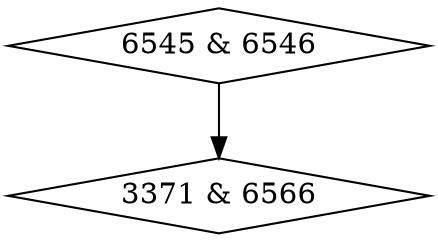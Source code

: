 digraph {
0 [label = "3371 & 6566", shape = diamond];
1 [label = "6545 & 6546", shape = diamond];
1->0;
}
